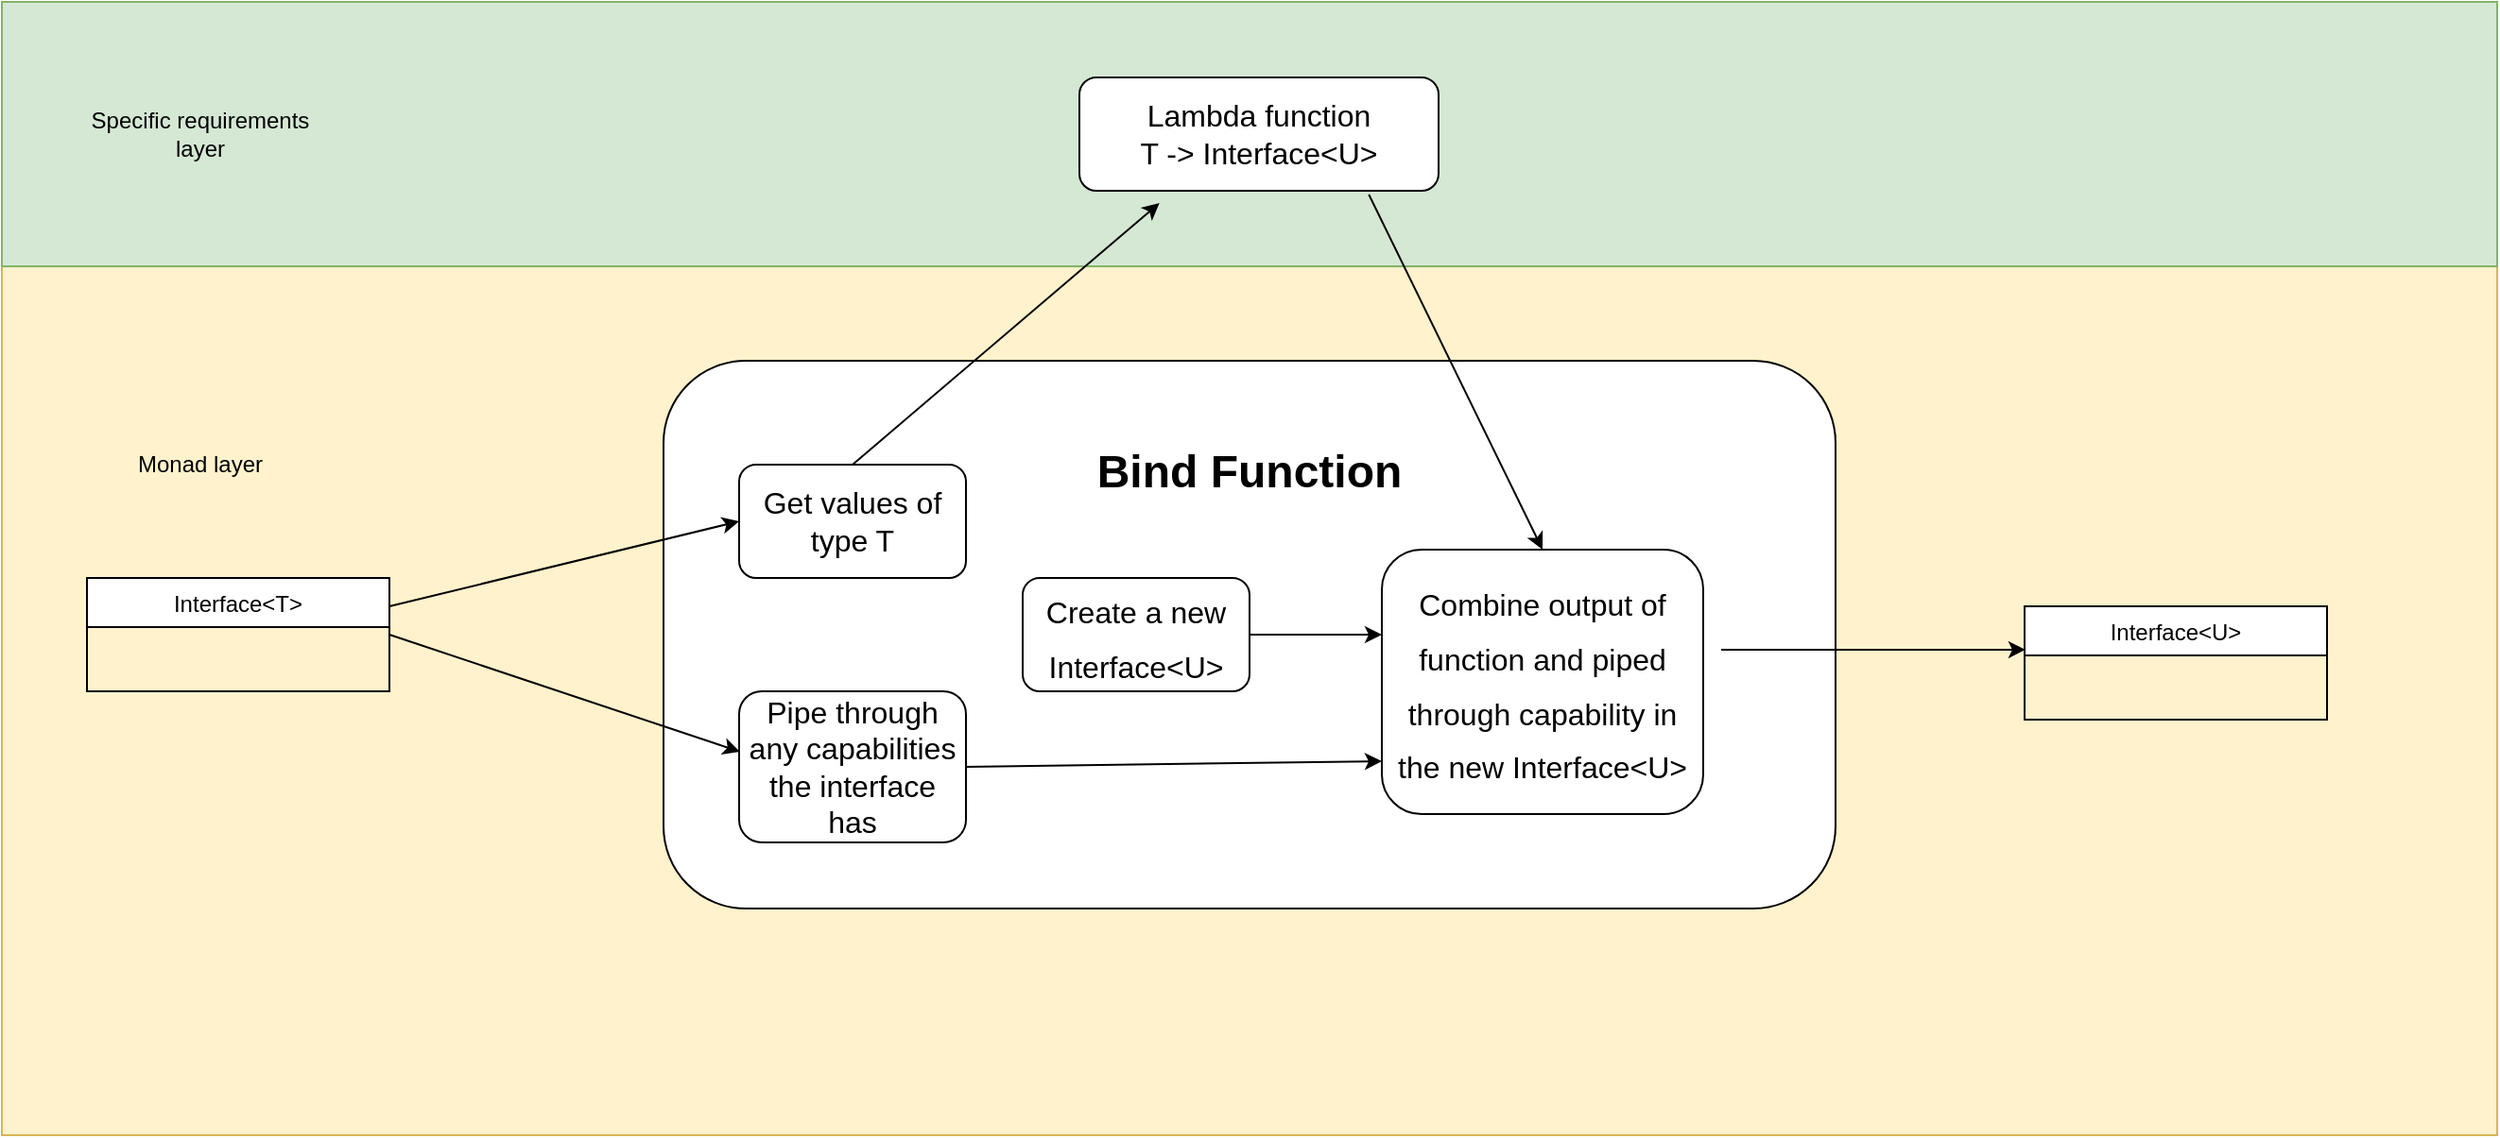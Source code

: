 <mxfile version="16.2.4" type="device"><diagram id="C5RBs43oDa-KdzZeNtuy" name="Page-1"><mxGraphModel dx="1422" dy="705" grid="1" gridSize="10" guides="1" tooltips="1" connect="1" arrows="1" fold="1" page="1" pageScale="1" pageWidth="1169" pageHeight="827" math="0" shadow="0"><root><mxCell id="WIyWlLk6GJQsqaUBKTNV-0"/><mxCell id="WIyWlLk6GJQsqaUBKTNV-1" parent="WIyWlLk6GJQsqaUBKTNV-0"/><mxCell id="f7PJAwUvpNt2BH66RSBh-9" value="" style="rounded=0;whiteSpace=wrap;html=1;fontSize=24;fillColor=#fff2cc;strokeColor=#d6b656;" vertex="1" parent="WIyWlLk6GJQsqaUBKTNV-1"><mxGeometry y="140" width="1320" height="460" as="geometry"/></mxCell><mxCell id="f7PJAwUvpNt2BH66RSBh-8" value="" style="rounded=0;whiteSpace=wrap;html=1;fontSize=24;fillColor=#d5e8d4;strokeColor=#82b366;" vertex="1" parent="WIyWlLk6GJQsqaUBKTNV-1"><mxGeometry width="1320" height="140" as="geometry"/></mxCell><mxCell id="zkfFHV4jXpPFQw0GAbJ--17" value="Interface&lt;T&gt;" style="swimlane;fontStyle=0;align=center;verticalAlign=top;childLayout=stackLayout;horizontal=1;startSize=26;horizontalStack=0;resizeParent=1;resizeLast=0;collapsible=1;marginBottom=0;rounded=0;shadow=0;strokeWidth=1;" parent="WIyWlLk6GJQsqaUBKTNV-1" vertex="1"><mxGeometry x="45" y="305" width="160" height="60" as="geometry"><mxRectangle x="550" y="140" width="160" height="26" as="alternateBounds"/></mxGeometry></mxCell><mxCell id="5hbsLHtv3z0p-Um8rdvp-33" value="Specific requirements layer" style="text;html=1;strokeColor=none;fillColor=none;align=center;verticalAlign=middle;whiteSpace=wrap;rounded=0;" parent="WIyWlLk6GJQsqaUBKTNV-1" vertex="1"><mxGeometry x="45" y="55" width="120" height="30" as="geometry"/></mxCell><mxCell id="5hbsLHtv3z0p-Um8rdvp-34" value="Monad layer" style="text;html=1;strokeColor=none;fillColor=none;align=center;verticalAlign=middle;whiteSpace=wrap;rounded=0;" parent="WIyWlLk6GJQsqaUBKTNV-1" vertex="1"><mxGeometry x="20" y="230" width="170" height="30" as="geometry"/></mxCell><mxCell id="f7PJAwUvpNt2BH66RSBh-5" value="&lt;font style=&quot;font-size: 16px&quot;&gt;Lambda function&lt;br&gt;T -&amp;gt; Interface&amp;lt;U&amp;gt;&lt;/font&gt;" style="rounded=1;whiteSpace=wrap;html=1;" vertex="1" parent="WIyWlLk6GJQsqaUBKTNV-1"><mxGeometry x="570" y="40" width="190" height="60" as="geometry"/></mxCell><mxCell id="f7PJAwUvpNt2BH66RSBh-6" value="&lt;b&gt;&lt;font style=&quot;font-size: 24px&quot;&gt;Bind Function&lt;/font&gt;&lt;/b&gt;&lt;br&gt;&lt;br&gt;&lt;br&gt;&lt;br&gt;&lt;br&gt;&lt;br&gt;&lt;br&gt;&lt;br&gt;&lt;br&gt;&lt;br&gt;&lt;br&gt;&lt;br&gt;&lt;br&gt;" style="rounded=1;whiteSpace=wrap;html=1;" vertex="1" parent="WIyWlLk6GJQsqaUBKTNV-1"><mxGeometry x="350" y="190" width="620" height="290" as="geometry"/></mxCell><mxCell id="f7PJAwUvpNt2BH66RSBh-7" value="&lt;font style=&quot;font-size: 16px&quot;&gt;Get values of type T&lt;/font&gt;" style="rounded=1;whiteSpace=wrap;html=1;" vertex="1" parent="WIyWlLk6GJQsqaUBKTNV-1"><mxGeometry x="390" y="245" width="120" height="60" as="geometry"/></mxCell><mxCell id="f7PJAwUvpNt2BH66RSBh-2" value="" style="endArrow=classic;html=1;rounded=0;exitX=1;exitY=0.25;exitDx=0;exitDy=0;entryX=0;entryY=0.5;entryDx=0;entryDy=0;" edge="1" parent="WIyWlLk6GJQsqaUBKTNV-1" source="zkfFHV4jXpPFQw0GAbJ--17" target="f7PJAwUvpNt2BH66RSBh-7"><mxGeometry width="50" height="50" relative="1" as="geometry"><mxPoint x="380" y="210" as="sourcePoint"/><mxPoint x="420" y="250" as="targetPoint"/></mxGeometry></mxCell><mxCell id="f7PJAwUvpNt2BH66RSBh-4" value="" style="endArrow=classic;html=1;rounded=0;exitX=0.5;exitY=0;exitDx=0;exitDy=0;entryX=0.223;entryY=1.108;entryDx=0;entryDy=0;entryPerimeter=0;" edge="1" parent="WIyWlLk6GJQsqaUBKTNV-1" source="f7PJAwUvpNt2BH66RSBh-7" target="f7PJAwUvpNt2BH66RSBh-5"><mxGeometry width="50" height="50" relative="1" as="geometry"><mxPoint x="350" y="310" as="sourcePoint"/><mxPoint x="390" y="350" as="targetPoint"/></mxGeometry></mxCell><mxCell id="f7PJAwUvpNt2BH66RSBh-11" value="&lt;font style=&quot;font-size: 16px&quot;&gt;Create a new Interface&amp;lt;U&amp;gt;&lt;/font&gt;" style="rounded=1;whiteSpace=wrap;html=1;fontSize=24;" vertex="1" parent="WIyWlLk6GJQsqaUBKTNV-1"><mxGeometry x="540" y="305" width="120" height="60" as="geometry"/></mxCell><mxCell id="f7PJAwUvpNt2BH66RSBh-12" value="Pipe through any capabilities the interface has" style="rounded=1;whiteSpace=wrap;html=1;fontSize=16;" vertex="1" parent="WIyWlLk6GJQsqaUBKTNV-1"><mxGeometry x="390" y="365" width="120" height="80" as="geometry"/></mxCell><mxCell id="zkfFHV4jXpPFQw0GAbJ--6" value="Interface&lt;U&gt;" style="swimlane;fontStyle=0;align=center;verticalAlign=top;childLayout=stackLayout;horizontal=1;startSize=26;horizontalStack=0;resizeParent=1;resizeLast=0;collapsible=1;marginBottom=0;rounded=0;shadow=0;strokeWidth=1;" parent="WIyWlLk6GJQsqaUBKTNV-1" vertex="1"><mxGeometry x="1070" y="320" width="160" height="60" as="geometry"><mxRectangle x="130" y="380" width="160" height="26" as="alternateBounds"/></mxGeometry></mxCell><mxCell id="f7PJAwUvpNt2BH66RSBh-13" value="" style="endArrow=classic;html=1;rounded=0;exitX=1;exitY=0.5;exitDx=0;exitDy=0;entryX=0.004;entryY=0.4;entryDx=0;entryDy=0;entryPerimeter=0;" edge="1" parent="WIyWlLk6GJQsqaUBKTNV-1" source="zkfFHV4jXpPFQw0GAbJ--17" target="f7PJAwUvpNt2BH66RSBh-12"><mxGeometry width="50" height="50" relative="1" as="geometry"><mxPoint x="290" y="465" as="sourcePoint"/><mxPoint x="460" y="330" as="targetPoint"/></mxGeometry></mxCell><mxCell id="f7PJAwUvpNt2BH66RSBh-14" value="&lt;font style=&quot;font-size: 16px&quot;&gt;Combine output of function and piped through capability in the new Interface&amp;lt;U&amp;gt;&lt;/font&gt;" style="rounded=1;whiteSpace=wrap;html=1;fontSize=24;" vertex="1" parent="WIyWlLk6GJQsqaUBKTNV-1"><mxGeometry x="730" y="290" width="170" height="140" as="geometry"/></mxCell><mxCell id="f7PJAwUvpNt2BH66RSBh-15" value="" style="endArrow=classic;html=1;rounded=0;exitX=0.806;exitY=1.033;exitDx=0;exitDy=0;entryX=0.5;entryY=0;entryDx=0;entryDy=0;exitPerimeter=0;" edge="1" parent="WIyWlLk6GJQsqaUBKTNV-1" source="f7PJAwUvpNt2BH66RSBh-5" target="f7PJAwUvpNt2BH66RSBh-14"><mxGeometry width="50" height="50" relative="1" as="geometry"><mxPoint x="530" y="280" as="sourcePoint"/><mxPoint x="601.595" y="116.48" as="targetPoint"/></mxGeometry></mxCell><mxCell id="f7PJAwUvpNt2BH66RSBh-16" value="" style="endArrow=classic;html=1;rounded=0;exitX=1;exitY=0.5;exitDx=0;exitDy=0;entryX=0;entryY=0.8;entryDx=0;entryDy=0;entryPerimeter=0;" edge="1" parent="WIyWlLk6GJQsqaUBKTNV-1" source="f7PJAwUvpNt2BH66RSBh-12" target="f7PJAwUvpNt2BH66RSBh-14"><mxGeometry width="50" height="50" relative="1" as="geometry"><mxPoint x="579.76" y="420" as="sourcePoint"/><mxPoint x="750.24" y="357" as="targetPoint"/></mxGeometry></mxCell><mxCell id="f7PJAwUvpNt2BH66RSBh-17" value="" style="endArrow=classic;html=1;rounded=0;entryX=0.003;entryY=0.383;entryDx=0;entryDy=0;entryPerimeter=0;exitX=1.056;exitY=0.379;exitDx=0;exitDy=0;exitPerimeter=0;" edge="1" parent="WIyWlLk6GJQsqaUBKTNV-1" source="f7PJAwUvpNt2BH66RSBh-14" target="zkfFHV4jXpPFQw0GAbJ--6"><mxGeometry width="50" height="50" relative="1" as="geometry"><mxPoint x="880.0" y="365" as="sourcePoint"/><mxPoint x="953.91" y="553.02" as="targetPoint"/></mxGeometry></mxCell><mxCell id="f7PJAwUvpNt2BH66RSBh-18" value="" style="endArrow=classic;html=1;rounded=0;exitX=1;exitY=0.5;exitDx=0;exitDy=0;" edge="1" parent="WIyWlLk6GJQsqaUBKTNV-1" source="f7PJAwUvpNt2BH66RSBh-11"><mxGeometry width="50" height="50" relative="1" as="geometry"><mxPoint x="570" y="420" as="sourcePoint"/><mxPoint x="730" y="335" as="targetPoint"/></mxGeometry></mxCell></root></mxGraphModel></diagram></mxfile>